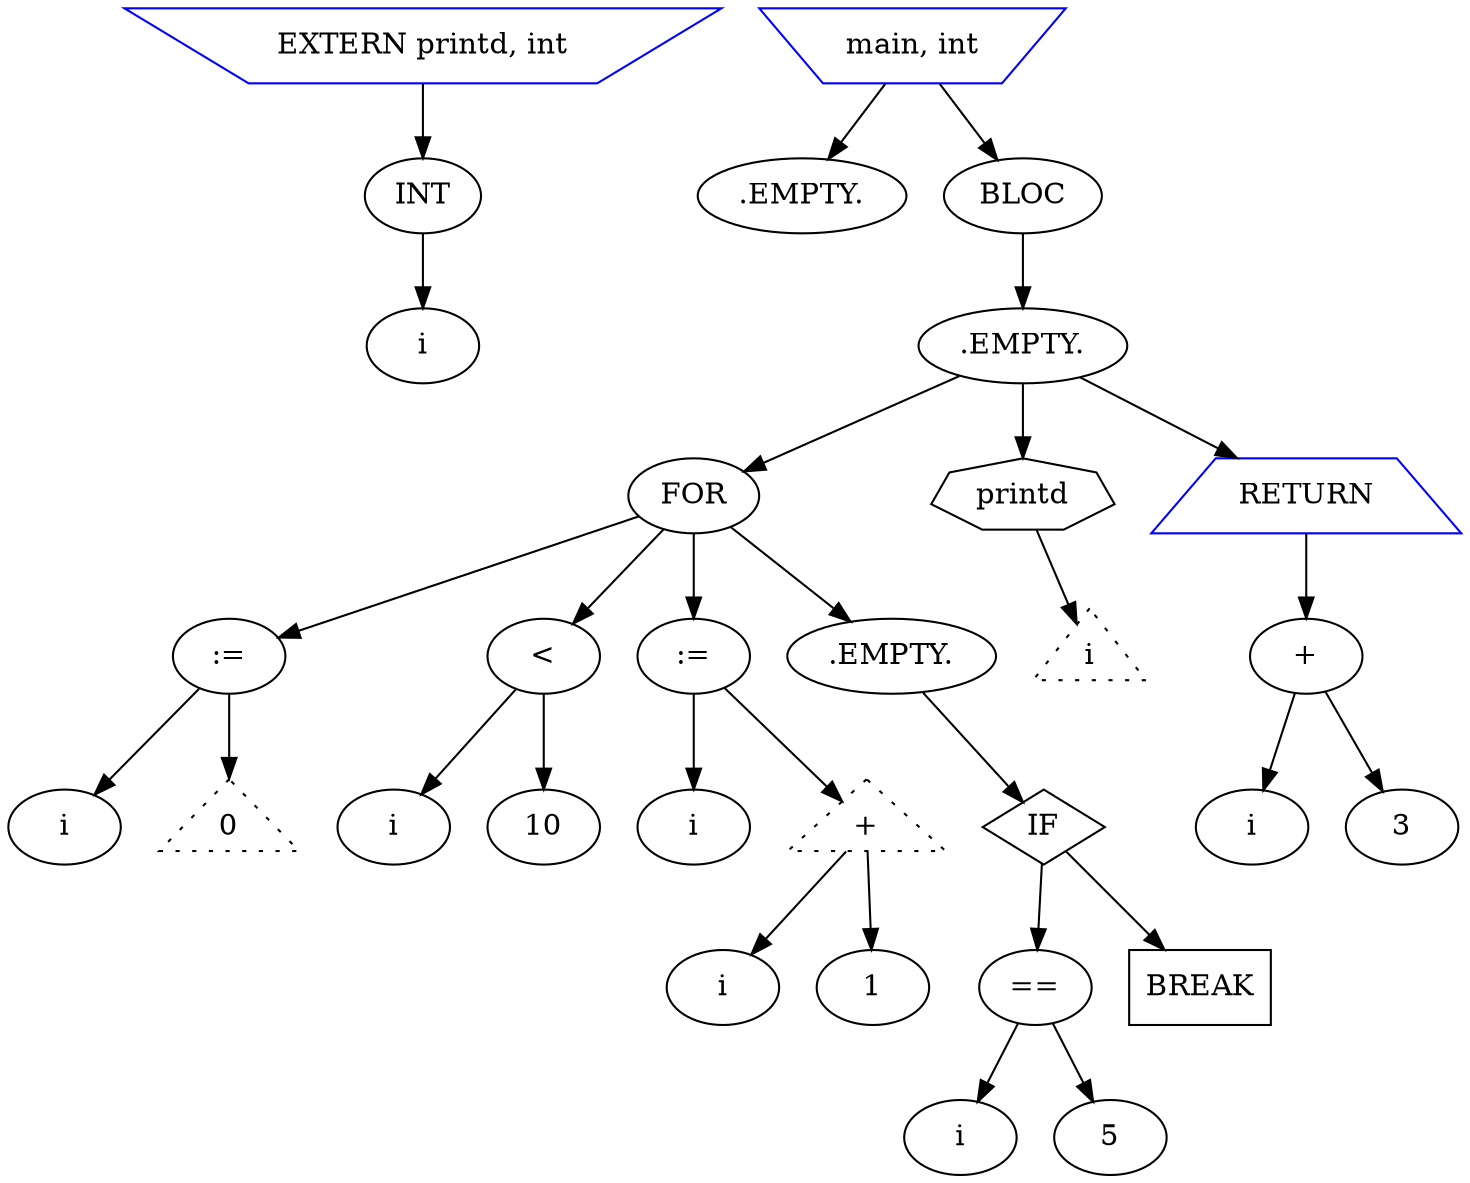 digraph G {
node_0 [label="EXTERN printd, int"shape=invtrapezium color=blue];
node_0 -> node_1;
node_1 [label="INT"];
node_1 -> node_2;
node_2 [label="i"];
node_3 [label="main, int"shape=invtrapezium color=blue];
node_3 -> node_4;
node_4 [label=".EMPTY."];
node_3 -> node_5;
node_5 [label="BLOC"];
node_5 -> node_6;
node_6 [label=".EMPTY."];
node_6 -> node_7;
node_7 [label="FOR"];
node_7 -> node_8;
node_8 [label=":="];
node_8 -> node_9;
node_9 [label="i"];
node_8 -> node_10;
node_10 [label="0"shape=triangle style=dotted];
node_7 -> node_11;
node_11 [label="<"];
node_11 -> node_12;
node_12 [label="i"];
node_11 -> node_13;
node_13 [label="10"];
node_7 -> node_14;
node_14 [label=":="];
node_14 -> node_15;
node_15 [label="i"];
node_14 -> node_16;
node_16 [label="+"shape=triangle style=dotted];
node_16 -> node_17;
node_17 [label="i"];
node_16 -> node_18;
node_18 [label="1"];
node_7 -> node_19;
node_19 [label=".EMPTY."];
node_19 -> node_20;
node_20 [label="IF"shape=diamond];
node_20 -> node_21;
node_21 [label="=="];
node_21 -> node_22;
node_22 [label="i"];
node_21 -> node_23;
node_23 [label="5"];
node_20 -> node_24;
node_24 [label="BREAK"shape=box];
node_6 -> node_25;
node_25 [label="printd"shape=septagon];
node_25 -> node_26;
node_26 [label="i"shape=triangle style=dotted];
node_6 -> node_27;
node_27 [label="RETURN"shape=trapezium color=blue];
node_27 -> node_28;
node_28 [label="+"];
node_28 -> node_29;
node_29 [label="i"];
node_28 -> node_30;
node_30 [label="3"];
}